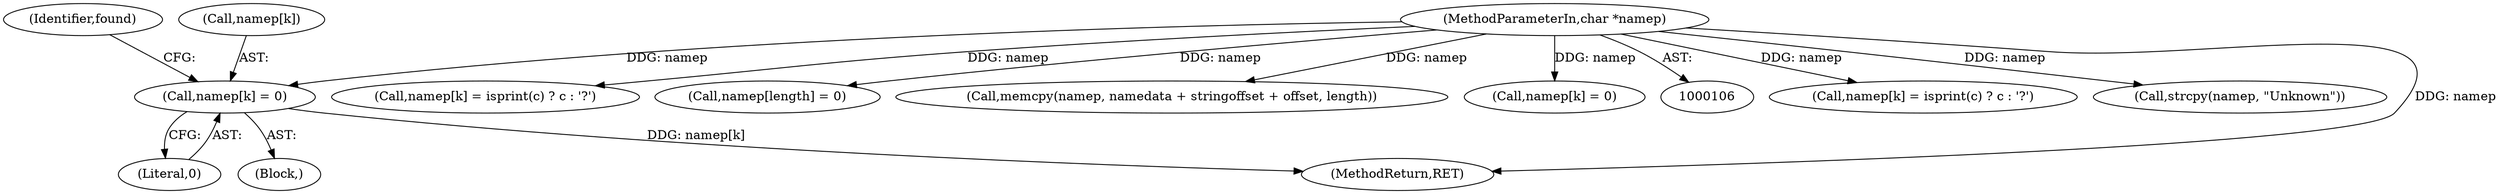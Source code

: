 digraph "0_ghostscript_d2ab84732936b6e7e5a461dc94344902965e9a06@array" {
"1000304" [label="(Call,namep[k] = 0)"];
"1000108" [label="(MethodParameterIn,char *namep)"];
"1000363" [label="(Call,namep[k] = isprint(c) ? c : '?')"];
"1000121" [label="(Call,strcpy(namep, \"Unknown\"))"];
"1000310" [label="(Identifier,found)"];
"1000295" [label="(Call,namep[k] = isprint(c) ? c : '?')"];
"1000380" [label="(MethodReturn,RET)"];
"1000236" [label="(Call,namep[length] = 0)"];
"1000228" [label="(Call,memcpy(namep, namedata + stringoffset + offset, length))"];
"1000308" [label="(Literal,0)"];
"1000372" [label="(Call,namep[k] = 0)"];
"1000261" [label="(Block,)"];
"1000304" [label="(Call,namep[k] = 0)"];
"1000305" [label="(Call,namep[k])"];
"1000108" [label="(MethodParameterIn,char *namep)"];
"1000304" -> "1000261"  [label="AST: "];
"1000304" -> "1000308"  [label="CFG: "];
"1000305" -> "1000304"  [label="AST: "];
"1000308" -> "1000304"  [label="AST: "];
"1000310" -> "1000304"  [label="CFG: "];
"1000304" -> "1000380"  [label="DDG: namep[k]"];
"1000108" -> "1000304"  [label="DDG: namep"];
"1000108" -> "1000106"  [label="AST: "];
"1000108" -> "1000380"  [label="DDG: namep"];
"1000108" -> "1000121"  [label="DDG: namep"];
"1000108" -> "1000228"  [label="DDG: namep"];
"1000108" -> "1000236"  [label="DDG: namep"];
"1000108" -> "1000295"  [label="DDG: namep"];
"1000108" -> "1000363"  [label="DDG: namep"];
"1000108" -> "1000372"  [label="DDG: namep"];
}
